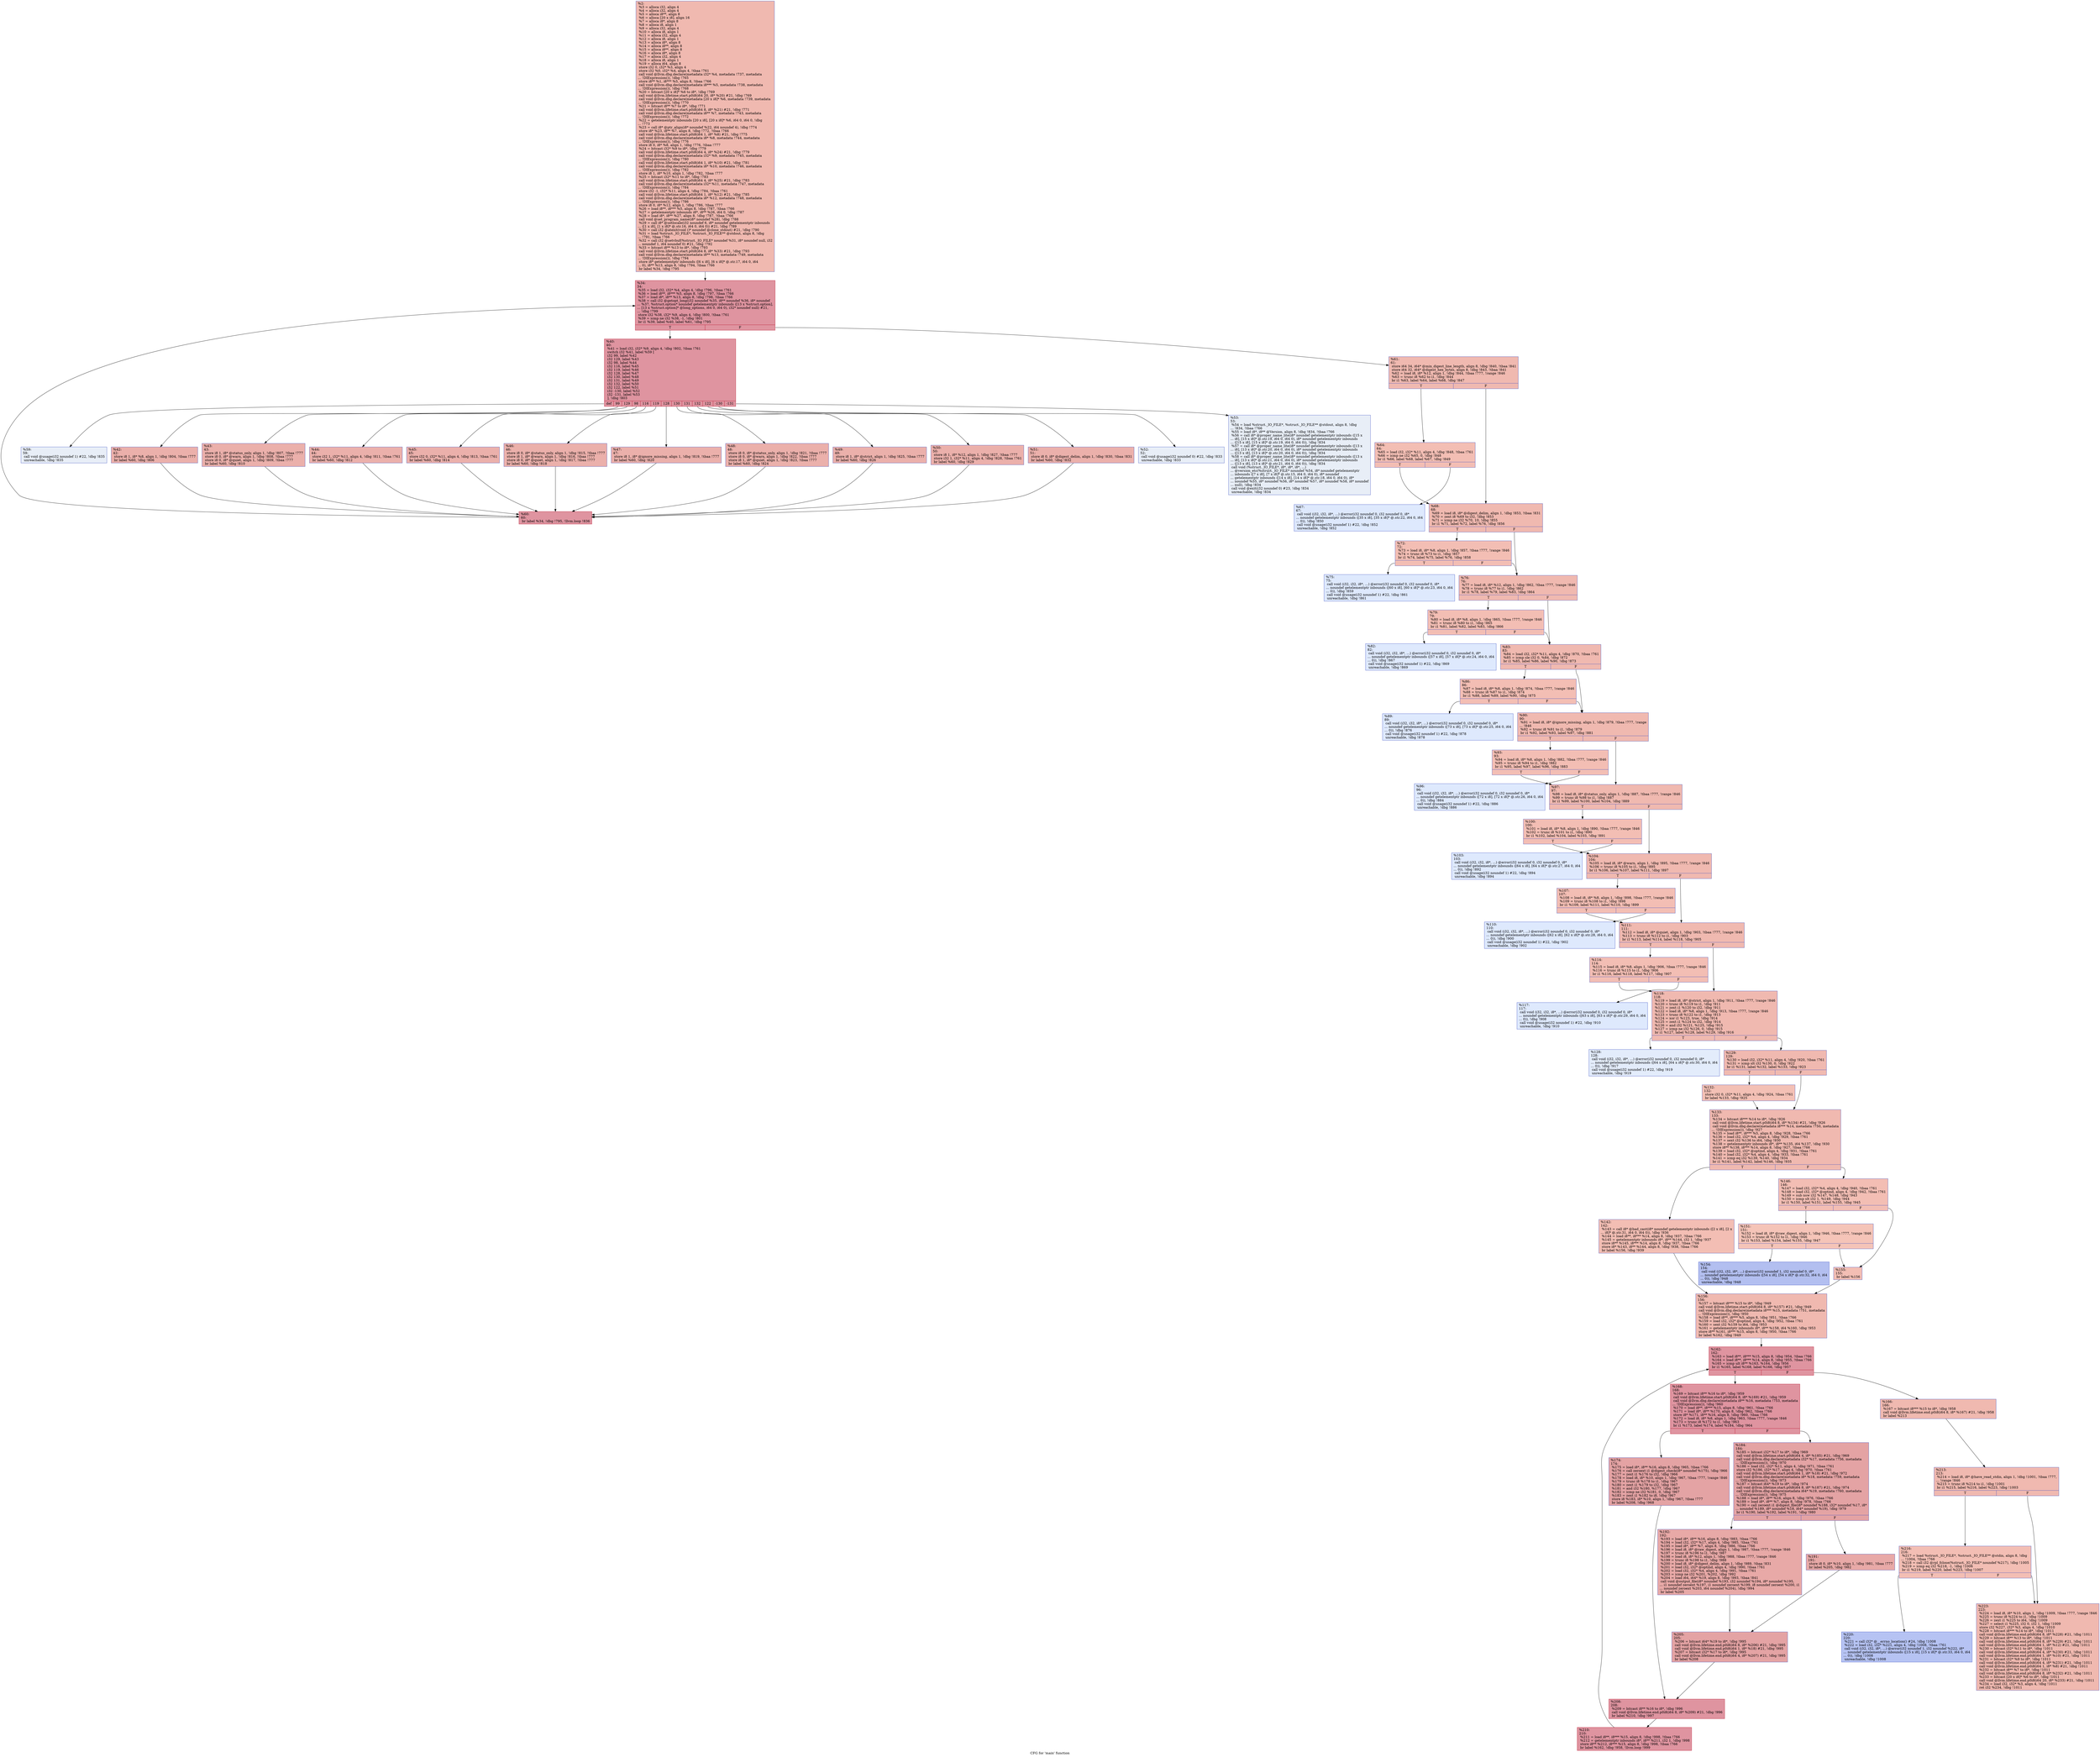 digraph "CFG for 'main' function" {
	label="CFG for 'main' function";

	Node0x785590 [shape=record,color="#3d50c3ff", style=filled, fillcolor="#de614d70",label="{%2:\l  %3 = alloca i32, align 4\l  %4 = alloca i32, align 4\l  %5 = alloca i8**, align 8\l  %6 = alloca [20 x i8], align 16\l  %7 = alloca i8*, align 8\l  %8 = alloca i8, align 1\l  %9 = alloca i32, align 4\l  %10 = alloca i8, align 1\l  %11 = alloca i32, align 4\l  %12 = alloca i8, align 1\l  %13 = alloca i8*, align 8\l  %14 = alloca i8**, align 8\l  %15 = alloca i8**, align 8\l  %16 = alloca i8*, align 8\l  %17 = alloca i32, align 4\l  %18 = alloca i8, align 1\l  %19 = alloca i64, align 8\l  store i32 0, i32* %3, align 4\l  store i32 %0, i32* %4, align 4, !tbaa !761\l  call void @llvm.dbg.declare(metadata i32* %4, metadata !737, metadata\l... !DIExpression()), !dbg !765\l  store i8** %1, i8*** %5, align 8, !tbaa !766\l  call void @llvm.dbg.declare(metadata i8*** %5, metadata !738, metadata\l... !DIExpression()), !dbg !768\l  %20 = bitcast [20 x i8]* %6 to i8*, !dbg !769\l  call void @llvm.lifetime.start.p0i8(i64 20, i8* %20) #21, !dbg !769\l  call void @llvm.dbg.declare(metadata [20 x i8]* %6, metadata !739, metadata\l... !DIExpression()), !dbg !770\l  %21 = bitcast i8** %7 to i8*, !dbg !771\l  call void @llvm.lifetime.start.p0i8(i64 8, i8* %21) #21, !dbg !771\l  call void @llvm.dbg.declare(metadata i8** %7, metadata !743, metadata\l... !DIExpression()), !dbg !772\l  %22 = getelementptr inbounds [20 x i8], [20 x i8]* %6, i64 0, i64 0, !dbg\l... !773\l  %23 = call i8* @ptr_align(i8* noundef %22, i64 noundef 4), !dbg !774\l  store i8* %23, i8** %7, align 8, !dbg !772, !tbaa !766\l  call void @llvm.lifetime.start.p0i8(i64 1, i8* %8) #21, !dbg !775\l  call void @llvm.dbg.declare(metadata i8* %8, metadata !744, metadata\l... !DIExpression()), !dbg !776\l  store i8 0, i8* %8, align 1, !dbg !776, !tbaa !777\l  %24 = bitcast i32* %9 to i8*, !dbg !779\l  call void @llvm.lifetime.start.p0i8(i64 4, i8* %24) #21, !dbg !779\l  call void @llvm.dbg.declare(metadata i32* %9, metadata !745, metadata\l... !DIExpression()), !dbg !780\l  call void @llvm.lifetime.start.p0i8(i64 1, i8* %10) #21, !dbg !781\l  call void @llvm.dbg.declare(metadata i8* %10, metadata !746, metadata\l... !DIExpression()), !dbg !782\l  store i8 1, i8* %10, align 1, !dbg !782, !tbaa !777\l  %25 = bitcast i32* %11 to i8*, !dbg !783\l  call void @llvm.lifetime.start.p0i8(i64 4, i8* %25) #21, !dbg !783\l  call void @llvm.dbg.declare(metadata i32* %11, metadata !747, metadata\l... !DIExpression()), !dbg !784\l  store i32 -1, i32* %11, align 4, !dbg !784, !tbaa !761\l  call void @llvm.lifetime.start.p0i8(i64 1, i8* %12) #21, !dbg !785\l  call void @llvm.dbg.declare(metadata i8* %12, metadata !748, metadata\l... !DIExpression()), !dbg !786\l  store i8 0, i8* %12, align 1, !dbg !786, !tbaa !777\l  %26 = load i8**, i8*** %5, align 8, !dbg !787, !tbaa !766\l  %27 = getelementptr inbounds i8*, i8** %26, i64 0, !dbg !787\l  %28 = load i8*, i8** %27, align 8, !dbg !787, !tbaa !766\l  call void @set_program_name(i8* noundef %28), !dbg !788\l  %29 = call i8* @setlocale(i32 noundef 6, i8* noundef getelementptr inbounds\l... ([1 x i8], [1 x i8]* @.str.16, i64 0, i64 0)) #21, !dbg !789\l  %30 = call i32 @atexit(void ()* noundef @close_stdout) #21, !dbg !790\l  %31 = load %struct._IO_FILE*, %struct._IO_FILE** @stdout, align 8, !dbg\l... !791, !tbaa !766\l  %32 = call i32 @setvbuf(%struct._IO_FILE* noundef %31, i8* noundef null, i32\l... noundef 1, i64 noundef 0) #21, !dbg !792\l  %33 = bitcast i8** %13 to i8*, !dbg !793\l  call void @llvm.lifetime.start.p0i8(i64 8, i8* %33) #21, !dbg !793\l  call void @llvm.dbg.declare(metadata i8** %13, metadata !749, metadata\l... !DIExpression()), !dbg !794\l  store i8* getelementptr inbounds ([6 x i8], [6 x i8]* @.str.17, i64 0, i64\l... 0), i8** %13, align 8, !dbg !794, !tbaa !766\l  br label %34, !dbg !795\l}"];
	Node0x785590 -> Node0x77a8d0;
	Node0x77a8d0 [shape=record,color="#b70d28ff", style=filled, fillcolor="#b70d2870",label="{%34:\l34:                                               \l  %35 = load i32, i32* %4, align 4, !dbg !796, !tbaa !761\l  %36 = load i8**, i8*** %5, align 8, !dbg !797, !tbaa !766\l  %37 = load i8*, i8** %13, align 8, !dbg !798, !tbaa !766\l  %38 = call i32 @getopt_long(i32 noundef %35, i8** noundef %36, i8* noundef\l... %37, %struct.option* noundef getelementptr inbounds ([13 x %struct.option],\l... [13 x %struct.option]* @long_options, i64 0, i64 0), i32* noundef null) #21,\l... !dbg !799\l  store i32 %38, i32* %9, align 4, !dbg !800, !tbaa !761\l  %39 = icmp ne i32 %38, -1, !dbg !801\l  br i1 %39, label %40, label %61, !dbg !795\l|{<s0>T|<s1>F}}"];
	Node0x77a8d0:s0 -> Node0x77a920;
	Node0x77a8d0:s1 -> Node0x77add0;
	Node0x77a920 [shape=record,color="#b70d28ff", style=filled, fillcolor="#b70d2870",label="{%40:\l40:                                               \l  %41 = load i32, i32* %9, align 4, !dbg !802, !tbaa !761\l  switch i32 %41, label %59 [\l    i32 99, label %42\l    i32 129, label %43\l    i32 98, label %44\l    i32 116, label %45\l    i32 119, label %46\l    i32 128, label %47\l    i32 130, label %48\l    i32 131, label %49\l    i32 132, label %50\l    i32 122, label %51\l    i32 -130, label %52\l    i32 -131, label %53\l  ], !dbg !803\l|{<s0>def|<s1>99|<s2>129|<s3>98|<s4>116|<s5>119|<s6>128|<s7>130|<s8>131|<s9>132|<s10>122|<s11>-130|<s12>-131}}"];
	Node0x77a920:s0 -> Node0x77ad30;
	Node0x77a920:s1 -> Node0x77a970;
	Node0x77a920:s2 -> Node0x77a9c0;
	Node0x77a920:s3 -> Node0x77aa10;
	Node0x77a920:s4 -> Node0x77aa60;
	Node0x77a920:s5 -> Node0x77aab0;
	Node0x77a920:s6 -> Node0x77ab00;
	Node0x77a920:s7 -> Node0x77ab50;
	Node0x77a920:s8 -> Node0x77aba0;
	Node0x77a920:s9 -> Node0x77abf0;
	Node0x77a920:s10 -> Node0x77ac40;
	Node0x77a920:s11 -> Node0x77ac90;
	Node0x77a920:s12 -> Node0x77ace0;
	Node0x77a970 [shape=record,color="#3d50c3ff", style=filled, fillcolor="#d24b4070",label="{%42:\l42:                                               \l  store i8 1, i8* %8, align 1, !dbg !804, !tbaa !777\l  br label %60, !dbg !806\l}"];
	Node0x77a970 -> Node0x77ad80;
	Node0x77a9c0 [shape=record,color="#3d50c3ff", style=filled, fillcolor="#d24b4070",label="{%43:\l43:                                               \l  store i8 1, i8* @status_only, align 1, !dbg !807, !tbaa !777\l  store i8 0, i8* @warn, align 1, !dbg !808, !tbaa !777\l  store i8 0, i8* @quiet, align 1, !dbg !809, !tbaa !777\l  br label %60, !dbg !810\l}"];
	Node0x77a9c0 -> Node0x77ad80;
	Node0x77aa10 [shape=record,color="#3d50c3ff", style=filled, fillcolor="#d24b4070",label="{%44:\l44:                                               \l  store i32 1, i32* %11, align 4, !dbg !811, !tbaa !761\l  br label %60, !dbg !812\l}"];
	Node0x77aa10 -> Node0x77ad80;
	Node0x77aa60 [shape=record,color="#3d50c3ff", style=filled, fillcolor="#d24b4070",label="{%45:\l45:                                               \l  store i32 0, i32* %11, align 4, !dbg !813, !tbaa !761\l  br label %60, !dbg !814\l}"];
	Node0x77aa60 -> Node0x77ad80;
	Node0x77aab0 [shape=record,color="#3d50c3ff", style=filled, fillcolor="#d24b4070",label="{%46:\l46:                                               \l  store i8 0, i8* @status_only, align 1, !dbg !815, !tbaa !777\l  store i8 1, i8* @warn, align 1, !dbg !816, !tbaa !777\l  store i8 0, i8* @quiet, align 1, !dbg !817, !tbaa !777\l  br label %60, !dbg !818\l}"];
	Node0x77aab0 -> Node0x77ad80;
	Node0x77ab00 [shape=record,color="#3d50c3ff", style=filled, fillcolor="#d24b4070",label="{%47:\l47:                                               \l  store i8 1, i8* @ignore_missing, align 1, !dbg !819, !tbaa !777\l  br label %60, !dbg !820\l}"];
	Node0x77ab00 -> Node0x77ad80;
	Node0x77ab50 [shape=record,color="#3d50c3ff", style=filled, fillcolor="#d24b4070",label="{%48:\l48:                                               \l  store i8 0, i8* @status_only, align 1, !dbg !821, !tbaa !777\l  store i8 0, i8* @warn, align 1, !dbg !822, !tbaa !777\l  store i8 1, i8* @quiet, align 1, !dbg !823, !tbaa !777\l  br label %60, !dbg !824\l}"];
	Node0x77ab50 -> Node0x77ad80;
	Node0x77aba0 [shape=record,color="#3d50c3ff", style=filled, fillcolor="#d24b4070",label="{%49:\l49:                                               \l  store i8 1, i8* @strict, align 1, !dbg !825, !tbaa !777\l  br label %60, !dbg !826\l}"];
	Node0x77aba0 -> Node0x77ad80;
	Node0x77abf0 [shape=record,color="#3d50c3ff", style=filled, fillcolor="#d24b4070",label="{%50:\l50:                                               \l  store i8 1, i8* %12, align 1, !dbg !827, !tbaa !777\l  store i32 1, i32* %11, align 4, !dbg !828, !tbaa !761\l  br label %60, !dbg !829\l}"];
	Node0x77abf0 -> Node0x77ad80;
	Node0x77ac40 [shape=record,color="#3d50c3ff", style=filled, fillcolor="#d24b4070",label="{%51:\l51:                                               \l  store i8 0, i8* @digest_delim, align 1, !dbg !830, !tbaa !831\l  br label %60, !dbg !832\l}"];
	Node0x77ac40 -> Node0x77ad80;
	Node0x77ac90 [shape=record,color="#3d50c3ff", style=filled, fillcolor="#cbd8ee70",label="{%52:\l52:                                               \l  call void @usage(i32 noundef 0) #22, !dbg !833\l  unreachable, !dbg !833\l}"];
	Node0x77ace0 [shape=record,color="#3d50c3ff", style=filled, fillcolor="#cbd8ee70",label="{%53:\l53:                                               \l  %54 = load %struct._IO_FILE*, %struct._IO_FILE** @stdout, align 8, !dbg\l... !834, !tbaa !766\l  %55 = load i8*, i8** @Version, align 8, !dbg !834, !tbaa !766\l  %56 = call i8* @proper_name_lite(i8* noundef getelementptr inbounds ([15 x\l... i8], [15 x i8]* @.str.19, i64 0, i64 0), i8* noundef getelementptr inbounds\l... ([15 x i8], [15 x i8]* @.str.19, i64 0, i64 0)), !dbg !834\l  %57 = call i8* @proper_name_lite(i8* noundef getelementptr inbounds ([13 x\l... i8], [13 x i8]* @.str.20, i64 0, i64 0), i8* noundef getelementptr inbounds\l... ([13 x i8], [13 x i8]* @.str.20, i64 0, i64 0)), !dbg !834\l  %58 = call i8* @proper_name_lite(i8* noundef getelementptr inbounds ([13 x\l... i8], [13 x i8]* @.str.21, i64 0, i64 0), i8* noundef getelementptr inbounds\l... ([13 x i8], [13 x i8]* @.str.21, i64 0, i64 0)), !dbg !834\l  call void (%struct._IO_FILE*, i8*, i8*, i8*, ...)\l... @version_etc(%struct._IO_FILE* noundef %54, i8* noundef getelementptr\l... inbounds ([7 x i8], [7 x i8]* @.str.15, i64 0, i64 0), i8* noundef\l... getelementptr inbounds ([14 x i8], [14 x i8]* @.str.18, i64 0, i64 0), i8*\l... noundef %55, i8* noundef %56, i8* noundef %57, i8* noundef %58, i8* noundef\l... null), !dbg !834\l  call void @exit(i32 noundef 0) #23, !dbg !834\l  unreachable, !dbg !834\l}"];
	Node0x77ad30 [shape=record,color="#3d50c3ff", style=filled, fillcolor="#cbd8ee70",label="{%59:\l59:                                               \l  call void @usage(i32 noundef 1) #22, !dbg !835\l  unreachable, !dbg !835\l}"];
	Node0x77ad80 [shape=record,color="#b70d28ff", style=filled, fillcolor="#b70d2870",label="{%60:\l60:                                               \l  br label %34, !dbg !795, !llvm.loop !836\l}"];
	Node0x77ad80 -> Node0x77a8d0;
	Node0x77add0 [shape=record,color="#3d50c3ff", style=filled, fillcolor="#de614d70",label="{%61:\l61:                                               \l  store i64 34, i64* @min_digest_line_length, align 8, !dbg !840, !tbaa !841\l  store i64 32, i64* @digest_hex_bytes, align 8, !dbg !843, !tbaa !841\l  %62 = load i8, i8* %12, align 1, !dbg !844, !tbaa !777, !range !846\l  %63 = trunc i8 %62 to i1, !dbg !844\l  br i1 %63, label %64, label %68, !dbg !847\l|{<s0>T|<s1>F}}"];
	Node0x77add0:s0 -> Node0x77ae20;
	Node0x77add0:s1 -> Node0x77aec0;
	Node0x77ae20 [shape=record,color="#3d50c3ff", style=filled, fillcolor="#e36c5570",label="{%64:\l64:                                               \l  %65 = load i32, i32* %11, align 4, !dbg !848, !tbaa !761\l  %66 = icmp ne i32 %65, 0, !dbg !848\l  br i1 %66, label %68, label %67, !dbg !849\l|{<s0>T|<s1>F}}"];
	Node0x77ae20:s0 -> Node0x77aec0;
	Node0x77ae20:s1 -> Node0x77ae70;
	Node0x77ae70 [shape=record,color="#3d50c3ff", style=filled, fillcolor="#b5cdfa70",label="{%67:\l67:                                               \l  call void (i32, i32, i8*, ...) @error(i32 noundef 0, i32 noundef 0, i8*\l... noundef getelementptr inbounds ([35 x i8], [35 x i8]* @.str.22, i64 0, i64\l... 0)), !dbg !850\l  call void @usage(i32 noundef 1) #22, !dbg !852\l  unreachable, !dbg !852\l}"];
	Node0x77aec0 [shape=record,color="#3d50c3ff", style=filled, fillcolor="#de614d70",label="{%68:\l68:                                               \l  %69 = load i8, i8* @digest_delim, align 1, !dbg !853, !tbaa !831\l  %70 = zext i8 %69 to i32, !dbg !853\l  %71 = icmp ne i32 %70, 10, !dbg !855\l  br i1 %71, label %72, label %76, !dbg !856\l|{<s0>T|<s1>F}}"];
	Node0x77aec0:s0 -> Node0x77af10;
	Node0x77aec0:s1 -> Node0x77afb0;
	Node0x77af10 [shape=record,color="#3d50c3ff", style=filled, fillcolor="#e36c5570",label="{%72:\l72:                                               \l  %73 = load i8, i8* %8, align 1, !dbg !857, !tbaa !777, !range !846\l  %74 = trunc i8 %73 to i1, !dbg !857\l  br i1 %74, label %75, label %76, !dbg !858\l|{<s0>T|<s1>F}}"];
	Node0x77af10:s0 -> Node0x77af60;
	Node0x77af10:s1 -> Node0x77afb0;
	Node0x77af60 [shape=record,color="#3d50c3ff", style=filled, fillcolor="#b5cdfa70",label="{%75:\l75:                                               \l  call void (i32, i32, i8*, ...) @error(i32 noundef 0, i32 noundef 0, i8*\l... noundef getelementptr inbounds ([60 x i8], [60 x i8]* @.str.23, i64 0, i64\l... 0)), !dbg !859\l  call void @usage(i32 noundef 1) #22, !dbg !861\l  unreachable, !dbg !861\l}"];
	Node0x77afb0 [shape=record,color="#3d50c3ff", style=filled, fillcolor="#de614d70",label="{%76:\l76:                                               \l  %77 = load i8, i8* %12, align 1, !dbg !862, !tbaa !777, !range !846\l  %78 = trunc i8 %77 to i1, !dbg !862\l  br i1 %78, label %79, label %83, !dbg !864\l|{<s0>T|<s1>F}}"];
	Node0x77afb0:s0 -> Node0x77b000;
	Node0x77afb0:s1 -> Node0x77b0a0;
	Node0x77b000 [shape=record,color="#3d50c3ff", style=filled, fillcolor="#e36c5570",label="{%79:\l79:                                               \l  %80 = load i8, i8* %8, align 1, !dbg !865, !tbaa !777, !range !846\l  %81 = trunc i8 %80 to i1, !dbg !865\l  br i1 %81, label %82, label %83, !dbg !866\l|{<s0>T|<s1>F}}"];
	Node0x77b000:s0 -> Node0x77b050;
	Node0x77b000:s1 -> Node0x77b0a0;
	Node0x77b050 [shape=record,color="#3d50c3ff", style=filled, fillcolor="#b5cdfa70",label="{%82:\l82:                                               \l  call void (i32, i32, i8*, ...) @error(i32 noundef 0, i32 noundef 0, i8*\l... noundef getelementptr inbounds ([57 x i8], [57 x i8]* @.str.24, i64 0, i64\l... 0)), !dbg !867\l  call void @usage(i32 noundef 1) #22, !dbg !869\l  unreachable, !dbg !869\l}"];
	Node0x77b0a0 [shape=record,color="#3d50c3ff", style=filled, fillcolor="#de614d70",label="{%83:\l83:                                               \l  %84 = load i32, i32* %11, align 4, !dbg !870, !tbaa !761\l  %85 = icmp sle i32 0, %84, !dbg !872\l  br i1 %85, label %86, label %90, !dbg !873\l|{<s0>T|<s1>F}}"];
	Node0x77b0a0:s0 -> Node0x77b0f0;
	Node0x77b0a0:s1 -> Node0x77b190;
	Node0x77b0f0 [shape=record,color="#3d50c3ff", style=filled, fillcolor="#e36c5570",label="{%86:\l86:                                               \l  %87 = load i8, i8* %8, align 1, !dbg !874, !tbaa !777, !range !846\l  %88 = trunc i8 %87 to i1, !dbg !874\l  br i1 %88, label %89, label %90, !dbg !875\l|{<s0>T|<s1>F}}"];
	Node0x77b0f0:s0 -> Node0x77b140;
	Node0x77b0f0:s1 -> Node0x77b190;
	Node0x77b140 [shape=record,color="#3d50c3ff", style=filled, fillcolor="#b5cdfa70",label="{%89:\l89:                                               \l  call void (i32, i32, i8*, ...) @error(i32 noundef 0, i32 noundef 0, i8*\l... noundef getelementptr inbounds ([73 x i8], [73 x i8]* @.str.25, i64 0, i64\l... 0)), !dbg !876\l  call void @usage(i32 noundef 1) #22, !dbg !878\l  unreachable, !dbg !878\l}"];
	Node0x77b190 [shape=record,color="#3d50c3ff", style=filled, fillcolor="#de614d70",label="{%90:\l90:                                               \l  %91 = load i8, i8* @ignore_missing, align 1, !dbg !879, !tbaa !777, !range\l... !846\l  %92 = trunc i8 %91 to i1, !dbg !879\l  br i1 %92, label %93, label %97, !dbg !881\l|{<s0>T|<s1>F}}"];
	Node0x77b190:s0 -> Node0x77b1e0;
	Node0x77b190:s1 -> Node0x77b280;
	Node0x77b1e0 [shape=record,color="#3d50c3ff", style=filled, fillcolor="#e36c5570",label="{%93:\l93:                                               \l  %94 = load i8, i8* %8, align 1, !dbg !882, !tbaa !777, !range !846\l  %95 = trunc i8 %94 to i1, !dbg !882\l  br i1 %95, label %97, label %96, !dbg !883\l|{<s0>T|<s1>F}}"];
	Node0x77b1e0:s0 -> Node0x77b280;
	Node0x77b1e0:s1 -> Node0x77b230;
	Node0x77b230 [shape=record,color="#3d50c3ff", style=filled, fillcolor="#b5cdfa70",label="{%96:\l96:                                               \l  call void (i32, i32, i8*, ...) @error(i32 noundef 0, i32 noundef 0, i8*\l... noundef getelementptr inbounds ([72 x i8], [72 x i8]* @.str.26, i64 0, i64\l... 0)), !dbg !884\l  call void @usage(i32 noundef 1) #22, !dbg !886\l  unreachable, !dbg !886\l}"];
	Node0x77b280 [shape=record,color="#3d50c3ff", style=filled, fillcolor="#de614d70",label="{%97:\l97:                                               \l  %98 = load i8, i8* @status_only, align 1, !dbg !887, !tbaa !777, !range !846\l  %99 = trunc i8 %98 to i1, !dbg !887\l  br i1 %99, label %100, label %104, !dbg !889\l|{<s0>T|<s1>F}}"];
	Node0x77b280:s0 -> Node0x77b2d0;
	Node0x77b280:s1 -> Node0x77b370;
	Node0x77b2d0 [shape=record,color="#3d50c3ff", style=filled, fillcolor="#e36c5570",label="{%100:\l100:                                              \l  %101 = load i8, i8* %8, align 1, !dbg !890, !tbaa !777, !range !846\l  %102 = trunc i8 %101 to i1, !dbg !890\l  br i1 %102, label %104, label %103, !dbg !891\l|{<s0>T|<s1>F}}"];
	Node0x77b2d0:s0 -> Node0x77b370;
	Node0x77b2d0:s1 -> Node0x77b320;
	Node0x77b320 [shape=record,color="#3d50c3ff", style=filled, fillcolor="#b5cdfa70",label="{%103:\l103:                                              \l  call void (i32, i32, i8*, ...) @error(i32 noundef 0, i32 noundef 0, i8*\l... noundef getelementptr inbounds ([64 x i8], [64 x i8]* @.str.27, i64 0, i64\l... 0)), !dbg !892\l  call void @usage(i32 noundef 1) #22, !dbg !894\l  unreachable, !dbg !894\l}"];
	Node0x77b370 [shape=record,color="#3d50c3ff", style=filled, fillcolor="#de614d70",label="{%104:\l104:                                              \l  %105 = load i8, i8* @warn, align 1, !dbg !895, !tbaa !777, !range !846\l  %106 = trunc i8 %105 to i1, !dbg !895\l  br i1 %106, label %107, label %111, !dbg !897\l|{<s0>T|<s1>F}}"];
	Node0x77b370:s0 -> Node0x77b3c0;
	Node0x77b370:s1 -> Node0x77b460;
	Node0x77b3c0 [shape=record,color="#3d50c3ff", style=filled, fillcolor="#e36c5570",label="{%107:\l107:                                              \l  %108 = load i8, i8* %8, align 1, !dbg !898, !tbaa !777, !range !846\l  %109 = trunc i8 %108 to i1, !dbg !898\l  br i1 %109, label %111, label %110, !dbg !899\l|{<s0>T|<s1>F}}"];
	Node0x77b3c0:s0 -> Node0x77b460;
	Node0x77b3c0:s1 -> Node0x77b410;
	Node0x77b410 [shape=record,color="#3d50c3ff", style=filled, fillcolor="#b5cdfa70",label="{%110:\l110:                                              \l  call void (i32, i32, i8*, ...) @error(i32 noundef 0, i32 noundef 0, i8*\l... noundef getelementptr inbounds ([62 x i8], [62 x i8]* @.str.28, i64 0, i64\l... 0)), !dbg !900\l  call void @usage(i32 noundef 1) #22, !dbg !902\l  unreachable, !dbg !902\l}"];
	Node0x77b460 [shape=record,color="#3d50c3ff", style=filled, fillcolor="#de614d70",label="{%111:\l111:                                              \l  %112 = load i8, i8* @quiet, align 1, !dbg !903, !tbaa !777, !range !846\l  %113 = trunc i8 %112 to i1, !dbg !903\l  br i1 %113, label %114, label %118, !dbg !905\l|{<s0>T|<s1>F}}"];
	Node0x77b460:s0 -> Node0x77b4b0;
	Node0x77b460:s1 -> Node0x77b550;
	Node0x77b4b0 [shape=record,color="#3d50c3ff", style=filled, fillcolor="#e36c5570",label="{%114:\l114:                                              \l  %115 = load i8, i8* %8, align 1, !dbg !906, !tbaa !777, !range !846\l  %116 = trunc i8 %115 to i1, !dbg !906\l  br i1 %116, label %118, label %117, !dbg !907\l|{<s0>T|<s1>F}}"];
	Node0x77b4b0:s0 -> Node0x77b550;
	Node0x77b4b0:s1 -> Node0x77b500;
	Node0x77b500 [shape=record,color="#3d50c3ff", style=filled, fillcolor="#b5cdfa70",label="{%117:\l117:                                              \l  call void (i32, i32, i8*, ...) @error(i32 noundef 0, i32 noundef 0, i8*\l... noundef getelementptr inbounds ([63 x i8], [63 x i8]* @.str.29, i64 0, i64\l... 0)), !dbg !908\l  call void @usage(i32 noundef 1) #22, !dbg !910\l  unreachable, !dbg !910\l}"];
	Node0x77b550 [shape=record,color="#3d50c3ff", style=filled, fillcolor="#de614d70",label="{%118:\l118:                                              \l  %119 = load i8, i8* @strict, align 1, !dbg !911, !tbaa !777, !range !846\l  %120 = trunc i8 %119 to i1, !dbg !911\l  %121 = zext i1 %120 to i32, !dbg !911\l  %122 = load i8, i8* %8, align 1, !dbg !913, !tbaa !777, !range !846\l  %123 = trunc i8 %122 to i1, !dbg !913\l  %124 = xor i1 %123, true, !dbg !914\l  %125 = zext i1 %124 to i32, !dbg !914\l  %126 = and i32 %121, %125, !dbg !915\l  %127 = icmp ne i32 %126, 0, !dbg !915\l  br i1 %127, label %128, label %129, !dbg !916\l|{<s0>T|<s1>F}}"];
	Node0x77b550:s0 -> Node0x77b5a0;
	Node0x77b550:s1 -> Node0x77b5f0;
	Node0x77b5a0 [shape=record,color="#3d50c3ff", style=filled, fillcolor="#bfd3f670",label="{%128:\l128:                                              \l  call void (i32, i32, i8*, ...) @error(i32 noundef 0, i32 noundef 0, i8*\l... noundef getelementptr inbounds ([64 x i8], [64 x i8]* @.str.30, i64 0, i64\l... 0)), !dbg !917\l  call void @usage(i32 noundef 1) #22, !dbg !919\l  unreachable, !dbg !919\l}"];
	Node0x77b5f0 [shape=record,color="#3d50c3ff", style=filled, fillcolor="#de614d70",label="{%129:\l129:                                              \l  %130 = load i32, i32* %11, align 4, !dbg !920, !tbaa !761\l  %131 = icmp slt i32 %130, 0, !dbg !922\l  br i1 %131, label %132, label %133, !dbg !923\l|{<s0>T|<s1>F}}"];
	Node0x77b5f0:s0 -> Node0x77b640;
	Node0x77b5f0:s1 -> Node0x77b690;
	Node0x77b640 [shape=record,color="#3d50c3ff", style=filled, fillcolor="#e5705870",label="{%132:\l132:                                              \l  store i32 0, i32* %11, align 4, !dbg !924, !tbaa !761\l  br label %133, !dbg !925\l}"];
	Node0x77b640 -> Node0x77b690;
	Node0x77b690 [shape=record,color="#3d50c3ff", style=filled, fillcolor="#de614d70",label="{%133:\l133:                                              \l  %134 = bitcast i8*** %14 to i8*, !dbg !926\l  call void @llvm.lifetime.start.p0i8(i64 8, i8* %134) #21, !dbg !926\l  call void @llvm.dbg.declare(metadata i8*** %14, metadata !750, metadata\l... !DIExpression()), !dbg !927\l  %135 = load i8**, i8*** %5, align 8, !dbg !928, !tbaa !766\l  %136 = load i32, i32* %4, align 4, !dbg !929, !tbaa !761\l  %137 = sext i32 %136 to i64, !dbg !930\l  %138 = getelementptr inbounds i8*, i8** %135, i64 %137, !dbg !930\l  store i8** %138, i8*** %14, align 8, !dbg !927, !tbaa !766\l  %139 = load i32, i32* @optind, align 4, !dbg !931, !tbaa !761\l  %140 = load i32, i32* %4, align 4, !dbg !933, !tbaa !761\l  %141 = icmp eq i32 %139, %140, !dbg !934\l  br i1 %141, label %142, label %146, !dbg !935\l|{<s0>T|<s1>F}}"];
	Node0x77b690:s0 -> Node0x77b6e0;
	Node0x77b690:s1 -> Node0x77b730;
	Node0x77b6e0 [shape=record,color="#3d50c3ff", style=filled, fillcolor="#e36c5570",label="{%142:\l142:                                              \l  %143 = call i8* @bad_cast(i8* noundef getelementptr inbounds ([2 x i8], [2 x\l... i8]* @.str.31, i64 0, i64 0)), !dbg !936\l  %144 = load i8**, i8*** %14, align 8, !dbg !937, !tbaa !766\l  %145 = getelementptr inbounds i8*, i8** %144, i32 1, !dbg !937\l  store i8** %145, i8*** %14, align 8, !dbg !937, !tbaa !766\l  store i8* %143, i8** %144, align 8, !dbg !938, !tbaa !766\l  br label %156, !dbg !939\l}"];
	Node0x77b6e0 -> Node0x77b870;
	Node0x77b730 [shape=record,color="#3d50c3ff", style=filled, fillcolor="#e36c5570",label="{%146:\l146:                                              \l  %147 = load i32, i32* %4, align 4, !dbg !940, !tbaa !761\l  %148 = load i32, i32* @optind, align 4, !dbg !942, !tbaa !761\l  %149 = sub nsw i32 %147, %148, !dbg !943\l  %150 = icmp slt i32 1, %149, !dbg !944\l  br i1 %150, label %151, label %155, !dbg !945\l|{<s0>T|<s1>F}}"];
	Node0x77b730:s0 -> Node0x77b780;
	Node0x77b730:s1 -> Node0x77b820;
	Node0x77b780 [shape=record,color="#3d50c3ff", style=filled, fillcolor="#e97a5f70",label="{%151:\l151:                                              \l  %152 = load i8, i8* @raw_digest, align 1, !dbg !946, !tbaa !777, !range !846\l  %153 = trunc i8 %152 to i1, !dbg !946\l  br i1 %153, label %154, label %155, !dbg !947\l|{<s0>T|<s1>F}}"];
	Node0x77b780:s0 -> Node0x77b7d0;
	Node0x77b780:s1 -> Node0x77b820;
	Node0x77b7d0 [shape=record,color="#3d50c3ff", style=filled, fillcolor="#536edd70",label="{%154:\l154:                                              \l  call void (i32, i32, i8*, ...) @error(i32 noundef 1, i32 noundef 0, i8*\l... noundef getelementptr inbounds ([54 x i8], [54 x i8]* @.str.32, i64 0, i64\l... 0)), !dbg !948\l  unreachable, !dbg !948\l}"];
	Node0x77b820 [shape=record,color="#3d50c3ff", style=filled, fillcolor="#e36c5570",label="{%155:\l155:                                              \l  br label %156\l}"];
	Node0x77b820 -> Node0x77b870;
	Node0x77b870 [shape=record,color="#3d50c3ff", style=filled, fillcolor="#de614d70",label="{%156:\l156:                                              \l  %157 = bitcast i8*** %15 to i8*, !dbg !949\l  call void @llvm.lifetime.start.p0i8(i64 8, i8* %157) #21, !dbg !949\l  call void @llvm.dbg.declare(metadata i8*** %15, metadata !751, metadata\l... !DIExpression()), !dbg !950\l  %158 = load i8**, i8*** %5, align 8, !dbg !951, !tbaa !766\l  %159 = load i32, i32* @optind, align 4, !dbg !952, !tbaa !761\l  %160 = sext i32 %159 to i64, !dbg !953\l  %161 = getelementptr inbounds i8*, i8** %158, i64 %160, !dbg !953\l  store i8** %161, i8*** %15, align 8, !dbg !950, !tbaa !766\l  br label %162, !dbg !949\l}"];
	Node0x77b870 -> Node0x77b8c0;
	Node0x77b8c0 [shape=record,color="#b70d28ff", style=filled, fillcolor="#b70d2870",label="{%162:\l162:                                              \l  %163 = load i8**, i8*** %15, align 8, !dbg !954, !tbaa !766\l  %164 = load i8**, i8*** %14, align 8, !dbg !955, !tbaa !766\l  %165 = icmp ult i8** %163, %164, !dbg !956\l  br i1 %165, label %168, label %166, !dbg !957\l|{<s0>T|<s1>F}}"];
	Node0x77b8c0:s0 -> Node0x77b960;
	Node0x77b8c0:s1 -> Node0x77b910;
	Node0x77b910 [shape=record,color="#3d50c3ff", style=filled, fillcolor="#de614d70",label="{%166:\l166:                                              \l  %167 = bitcast i8*** %15 to i8*, !dbg !958\l  call void @llvm.lifetime.end.p0i8(i64 8, i8* %167) #21, !dbg !958\l  br label %213\l}"];
	Node0x77b910 -> Node0x787f30;
	Node0x77b960 [shape=record,color="#b70d28ff", style=filled, fillcolor="#b70d2870",label="{%168:\l168:                                              \l  %169 = bitcast i8** %16 to i8*, !dbg !959\l  call void @llvm.lifetime.start.p0i8(i64 8, i8* %169) #21, !dbg !959\l  call void @llvm.dbg.declare(metadata i8** %16, metadata !753, metadata\l... !DIExpression()), !dbg !960\l  %170 = load i8**, i8*** %15, align 8, !dbg !961, !tbaa !766\l  %171 = load i8*, i8** %170, align 8, !dbg !962, !tbaa !766\l  store i8* %171, i8** %16, align 8, !dbg !960, !tbaa !766\l  %172 = load i8, i8* %8, align 1, !dbg !963, !tbaa !777, !range !846\l  %173 = trunc i8 %172 to i1, !dbg !963\l  br i1 %173, label %174, label %184, !dbg !964\l|{<s0>T|<s1>F}}"];
	Node0x77b960:s0 -> Node0x77b9b0;
	Node0x77b960:s1 -> Node0x77ba00;
	Node0x77b9b0 [shape=record,color="#3d50c3ff", style=filled, fillcolor="#c32e3170",label="{%174:\l174:                                              \l  %175 = load i8*, i8** %16, align 8, !dbg !965, !tbaa !766\l  %176 = call zeroext i1 @digest_check(i8* noundef %175), !dbg !966\l  %177 = zext i1 %176 to i32, !dbg !966\l  %178 = load i8, i8* %10, align 1, !dbg !967, !tbaa !777, !range !846\l  %179 = trunc i8 %178 to i1, !dbg !967\l  %180 = zext i1 %179 to i32, !dbg !967\l  %181 = and i32 %180, %177, !dbg !967\l  %182 = icmp ne i32 %181, 0, !dbg !967\l  %183 = zext i1 %182 to i8, !dbg !967\l  store i8 %183, i8* %10, align 1, !dbg !967, !tbaa !777\l  br label %208, !dbg !968\l}"];
	Node0x77b9b0 -> Node0x787e90;
	Node0x77ba00 [shape=record,color="#3d50c3ff", style=filled, fillcolor="#c32e3170",label="{%184:\l184:                                              \l  %185 = bitcast i32* %17 to i8*, !dbg !969\l  call void @llvm.lifetime.start.p0i8(i64 4, i8* %185) #21, !dbg !969\l  call void @llvm.dbg.declare(metadata i32* %17, metadata !756, metadata\l... !DIExpression()), !dbg !970\l  %186 = load i32, i32* %11, align 4, !dbg !971, !tbaa !761\l  store i32 %186, i32* %17, align 4, !dbg !970, !tbaa !761\l  call void @llvm.lifetime.start.p0i8(i64 1, i8* %18) #21, !dbg !972\l  call void @llvm.dbg.declare(metadata i8* %18, metadata !759, metadata\l... !DIExpression()), !dbg !973\l  %187 = bitcast i64* %19 to i8*, !dbg !974\l  call void @llvm.lifetime.start.p0i8(i64 8, i8* %187) #21, !dbg !974\l  call void @llvm.dbg.declare(metadata i64* %19, metadata !760, metadata\l... !DIExpression()), !dbg !975\l  %188 = load i8*, i8** %16, align 8, !dbg !976, !tbaa !766\l  %189 = load i8*, i8** %7, align 8, !dbg !978, !tbaa !766\l  %190 = call zeroext i1 @digest_file(i8* noundef %188, i32* noundef %17, i8*\l... noundef %189, i8* noundef %18, i64* noundef %19), !dbg !979\l  br i1 %190, label %192, label %191, !dbg !980\l|{<s0>T|<s1>F}}"];
	Node0x77ba00:s0 -> Node0x787df0;
	Node0x77ba00:s1 -> Node0x77ba50;
	Node0x77ba50 [shape=record,color="#3d50c3ff", style=filled, fillcolor="#ca3b3770",label="{%191:\l191:                                              \l  store i8 0, i8* %10, align 1, !dbg !981, !tbaa !777\l  br label %205, !dbg !982\l}"];
	Node0x77ba50 -> Node0x787e40;
	Node0x787df0 [shape=record,color="#3d50c3ff", style=filled, fillcolor="#ca3b3770",label="{%192:\l192:                                              \l  %193 = load i8*, i8** %16, align 8, !dbg !983, !tbaa !766\l  %194 = load i32, i32* %17, align 4, !dbg !985, !tbaa !761\l  %195 = load i8*, i8** %7, align 8, !dbg !986, !tbaa !766\l  %196 = load i8, i8* @raw_digest, align 1, !dbg !987, !tbaa !777, !range !846\l  %197 = trunc i8 %196 to i1, !dbg !987\l  %198 = load i8, i8* %12, align 1, !dbg !988, !tbaa !777, !range !846\l  %199 = trunc i8 %198 to i1, !dbg !988\l  %200 = load i8, i8* @digest_delim, align 1, !dbg !989, !tbaa !831\l  %201 = load i32, i32* @optind, align 4, !dbg !990, !tbaa !761\l  %202 = load i32, i32* %4, align 4, !dbg !991, !tbaa !761\l  %203 = icmp ne i32 %201, %202, !dbg !992\l  %204 = load i64, i64* %19, align 8, !dbg !993, !tbaa !841\l  call void @output_file(i8* noundef %193, i32 noundef %194, i8* noundef %195,\l... i1 noundef zeroext %197, i1 noundef zeroext %199, i8 noundef zeroext %200, i1\l... noundef zeroext %203, i64 noundef %204), !dbg !994\l  br label %205\l}"];
	Node0x787df0 -> Node0x787e40;
	Node0x787e40 [shape=record,color="#3d50c3ff", style=filled, fillcolor="#c32e3170",label="{%205:\l205:                                              \l  %206 = bitcast i64* %19 to i8*, !dbg !995\l  call void @llvm.lifetime.end.p0i8(i64 8, i8* %206) #21, !dbg !995\l  call void @llvm.lifetime.end.p0i8(i64 1, i8* %18) #21, !dbg !995\l  %207 = bitcast i32* %17 to i8*, !dbg !995\l  call void @llvm.lifetime.end.p0i8(i64 4, i8* %207) #21, !dbg !995\l  br label %208\l}"];
	Node0x787e40 -> Node0x787e90;
	Node0x787e90 [shape=record,color="#b70d28ff", style=filled, fillcolor="#b70d2870",label="{%208:\l208:                                              \l  %209 = bitcast i8** %16 to i8*, !dbg !996\l  call void @llvm.lifetime.end.p0i8(i64 8, i8* %209) #21, !dbg !996\l  br label %210, !dbg !997\l}"];
	Node0x787e90 -> Node0x787ee0;
	Node0x787ee0 [shape=record,color="#b70d28ff", style=filled, fillcolor="#b70d2870",label="{%210:\l210:                                              \l  %211 = load i8**, i8*** %15, align 8, !dbg !998, !tbaa !766\l  %212 = getelementptr inbounds i8*, i8** %211, i32 1, !dbg !998\l  store i8** %212, i8*** %15, align 8, !dbg !998, !tbaa !766\l  br label %162, !dbg !958, !llvm.loop !999\l}"];
	Node0x787ee0 -> Node0x77b8c0;
	Node0x787f30 [shape=record,color="#3d50c3ff", style=filled, fillcolor="#de614d70",label="{%213:\l213:                                              \l  %214 = load i8, i8* @have_read_stdin, align 1, !dbg !1001, !tbaa !777,\l... !range !846\l  %215 = trunc i8 %214 to i1, !dbg !1001\l  br i1 %215, label %216, label %223, !dbg !1003\l|{<s0>T|<s1>F}}"];
	Node0x787f30:s0 -> Node0x787f80;
	Node0x787f30:s1 -> Node0x788020;
	Node0x787f80 [shape=record,color="#3d50c3ff", style=filled, fillcolor="#e36c5570",label="{%216:\l216:                                              \l  %217 = load %struct._IO_FILE*, %struct._IO_FILE** @stdin, align 8, !dbg\l... !1004, !tbaa !766\l  %218 = call i32 @rpl_fclose(%struct._IO_FILE* noundef %217), !dbg !1005\l  %219 = icmp eq i32 %218, -1, !dbg !1006\l  br i1 %219, label %220, label %223, !dbg !1007\l|{<s0>T|<s1>F}}"];
	Node0x787f80:s0 -> Node0x787fd0;
	Node0x787f80:s1 -> Node0x788020;
	Node0x787fd0 [shape=record,color="#3d50c3ff", style=filled, fillcolor="#5977e370",label="{%220:\l220:                                              \l  %221 = call i32* @__errno_location() #24, !dbg !1008\l  %222 = load i32, i32* %221, align 4, !dbg !1008, !tbaa !761\l  call void (i32, i32, i8*, ...) @error(i32 noundef 1, i32 noundef %222, i8*\l... noundef getelementptr inbounds ([15 x i8], [15 x i8]* @.str.33, i64 0, i64\l... 0)), !dbg !1008\l  unreachable, !dbg !1008\l}"];
	Node0x788020 [shape=record,color="#3d50c3ff", style=filled, fillcolor="#de614d70",label="{%223:\l223:                                              \l  %224 = load i8, i8* %10, align 1, !dbg !1009, !tbaa !777, !range !846\l  %225 = trunc i8 %224 to i1, !dbg !1009\l  %226 = zext i1 %225 to i64, !dbg !1009\l  %227 = select i1 %225, i32 0, i32 1, !dbg !1009\l  store i32 %227, i32* %3, align 4, !dbg !1010\l  %228 = bitcast i8*** %14 to i8*, !dbg !1011\l  call void @llvm.lifetime.end.p0i8(i64 8, i8* %228) #21, !dbg !1011\l  %229 = bitcast i8** %13 to i8*, !dbg !1011\l  call void @llvm.lifetime.end.p0i8(i64 8, i8* %229) #21, !dbg !1011\l  call void @llvm.lifetime.end.p0i8(i64 1, i8* %12) #21, !dbg !1011\l  %230 = bitcast i32* %11 to i8*, !dbg !1011\l  call void @llvm.lifetime.end.p0i8(i64 4, i8* %230) #21, !dbg !1011\l  call void @llvm.lifetime.end.p0i8(i64 1, i8* %10) #21, !dbg !1011\l  %231 = bitcast i32* %9 to i8*, !dbg !1011\l  call void @llvm.lifetime.end.p0i8(i64 4, i8* %231) #21, !dbg !1011\l  call void @llvm.lifetime.end.p0i8(i64 1, i8* %8) #21, !dbg !1011\l  %232 = bitcast i8** %7 to i8*, !dbg !1011\l  call void @llvm.lifetime.end.p0i8(i64 8, i8* %232) #21, !dbg !1011\l  %233 = bitcast [20 x i8]* %6 to i8*, !dbg !1011\l  call void @llvm.lifetime.end.p0i8(i64 20, i8* %233) #21, !dbg !1011\l  %234 = load i32, i32* %3, align 4, !dbg !1011\l  ret i32 %234, !dbg !1011\l}"];
}
